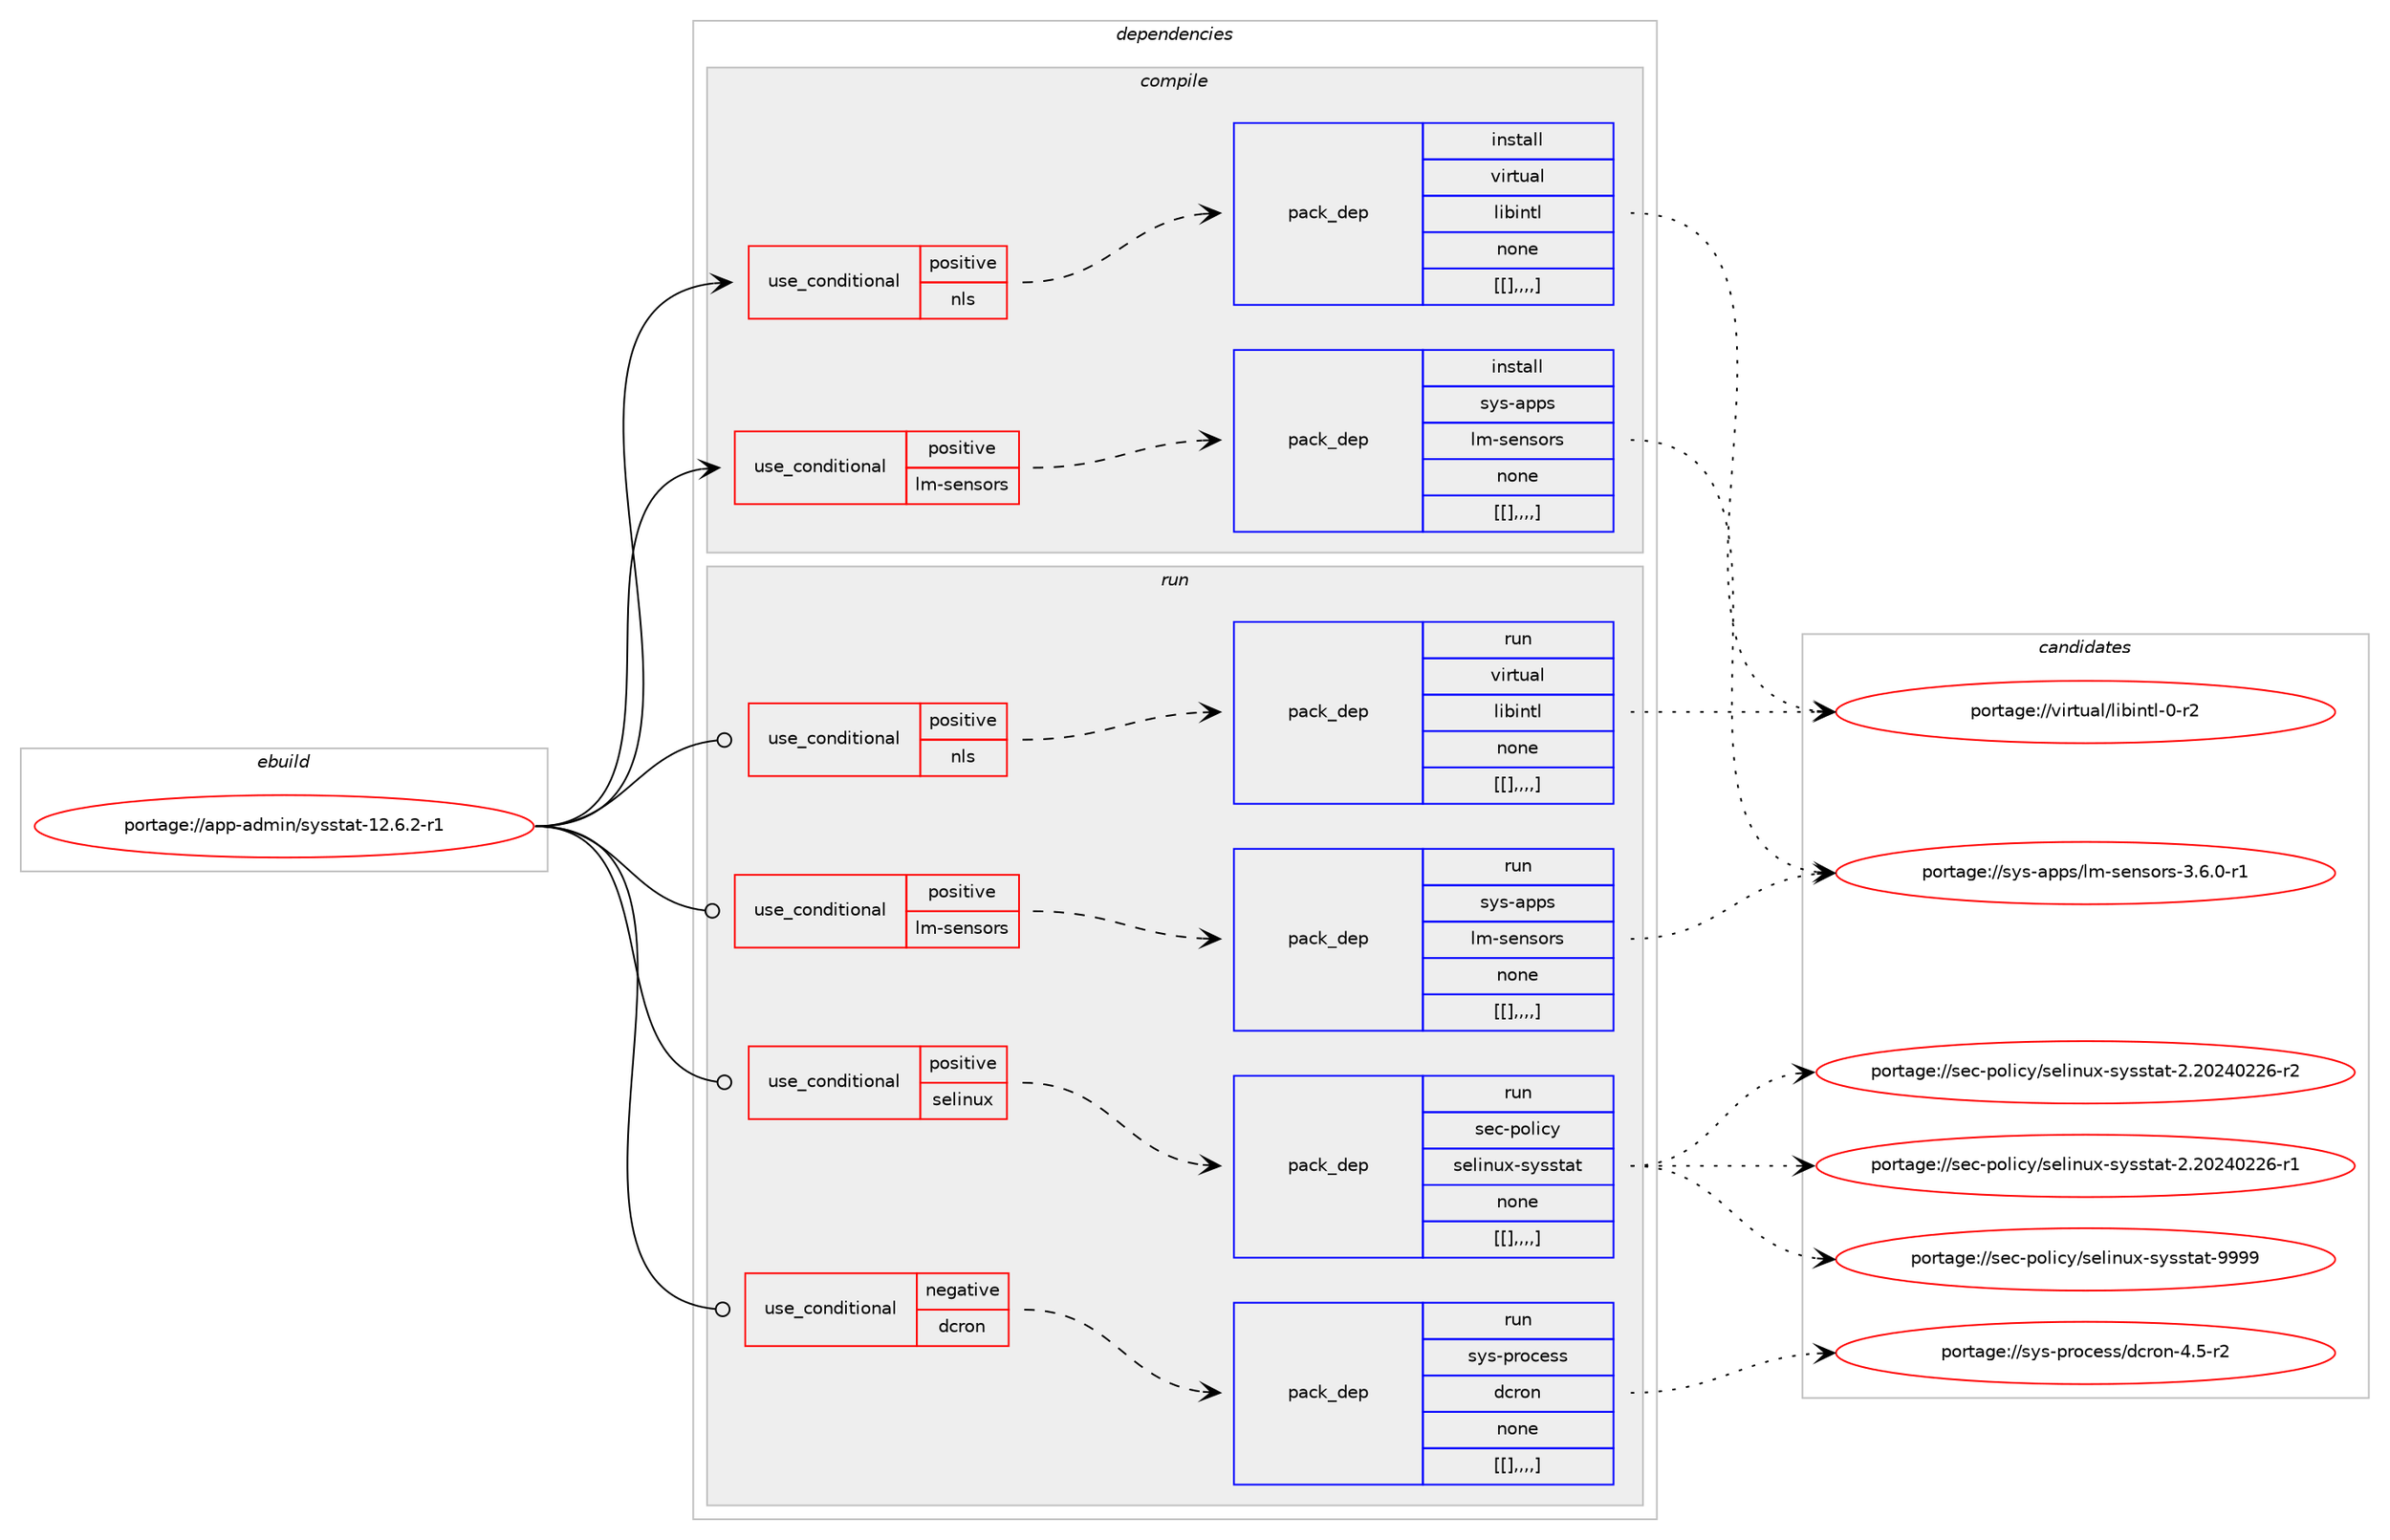 digraph prolog {

# *************
# Graph options
# *************

newrank=true;
concentrate=true;
compound=true;
graph [rankdir=LR,fontname=Helvetica,fontsize=10,ranksep=1.5];#, ranksep=2.5, nodesep=0.2];
edge  [arrowhead=vee];
node  [fontname=Helvetica,fontsize=10];

# **********
# The ebuild
# **********

subgraph cluster_leftcol {
color=gray;
label=<<i>ebuild</i>>;
id [label="portage://app-admin/sysstat-12.6.2-r1", color=red, width=4, href="../app-admin/sysstat-12.6.2-r1.svg"];
}

# ****************
# The dependencies
# ****************

subgraph cluster_midcol {
color=gray;
label=<<i>dependencies</i>>;
subgraph cluster_compile {
fillcolor="#eeeeee";
style=filled;
label=<<i>compile</i>>;
subgraph cond1626 {
dependency5919 [label=<<TABLE BORDER="0" CELLBORDER="1" CELLSPACING="0" CELLPADDING="4"><TR><TD ROWSPAN="3" CELLPADDING="10">use_conditional</TD></TR><TR><TD>positive</TD></TR><TR><TD>lm-sensors</TD></TR></TABLE>>, shape=none, color=red];
subgraph pack4274 {
dependency5920 [label=<<TABLE BORDER="0" CELLBORDER="1" CELLSPACING="0" CELLPADDING="4" WIDTH="220"><TR><TD ROWSPAN="6" CELLPADDING="30">pack_dep</TD></TR><TR><TD WIDTH="110">install</TD></TR><TR><TD>sys-apps</TD></TR><TR><TD>lm-sensors</TD></TR><TR><TD>none</TD></TR><TR><TD>[[],,,,]</TD></TR></TABLE>>, shape=none, color=blue];
}
dependency5919:e -> dependency5920:w [weight=20,style="dashed",arrowhead="vee"];
}
id:e -> dependency5919:w [weight=20,style="solid",arrowhead="vee"];
subgraph cond1627 {
dependency5921 [label=<<TABLE BORDER="0" CELLBORDER="1" CELLSPACING="0" CELLPADDING="4"><TR><TD ROWSPAN="3" CELLPADDING="10">use_conditional</TD></TR><TR><TD>positive</TD></TR><TR><TD>nls</TD></TR></TABLE>>, shape=none, color=red];
subgraph pack4275 {
dependency5922 [label=<<TABLE BORDER="0" CELLBORDER="1" CELLSPACING="0" CELLPADDING="4" WIDTH="220"><TR><TD ROWSPAN="6" CELLPADDING="30">pack_dep</TD></TR><TR><TD WIDTH="110">install</TD></TR><TR><TD>virtual</TD></TR><TR><TD>libintl</TD></TR><TR><TD>none</TD></TR><TR><TD>[[],,,,]</TD></TR></TABLE>>, shape=none, color=blue];
}
dependency5921:e -> dependency5922:w [weight=20,style="dashed",arrowhead="vee"];
}
id:e -> dependency5921:w [weight=20,style="solid",arrowhead="vee"];
}
subgraph cluster_compileandrun {
fillcolor="#eeeeee";
style=filled;
label=<<i>compile and run</i>>;
}
subgraph cluster_run {
fillcolor="#eeeeee";
style=filled;
label=<<i>run</i>>;
subgraph cond1628 {
dependency5923 [label=<<TABLE BORDER="0" CELLBORDER="1" CELLSPACING="0" CELLPADDING="4"><TR><TD ROWSPAN="3" CELLPADDING="10">use_conditional</TD></TR><TR><TD>negative</TD></TR><TR><TD>dcron</TD></TR></TABLE>>, shape=none, color=red];
subgraph pack4276 {
dependency5924 [label=<<TABLE BORDER="0" CELLBORDER="1" CELLSPACING="0" CELLPADDING="4" WIDTH="220"><TR><TD ROWSPAN="6" CELLPADDING="30">pack_dep</TD></TR><TR><TD WIDTH="110">run</TD></TR><TR><TD>sys-process</TD></TR><TR><TD>dcron</TD></TR><TR><TD>none</TD></TR><TR><TD>[[],,,,]</TD></TR></TABLE>>, shape=none, color=blue];
}
dependency5923:e -> dependency5924:w [weight=20,style="dashed",arrowhead="vee"];
}
id:e -> dependency5923:w [weight=20,style="solid",arrowhead="odot"];
subgraph cond1629 {
dependency5925 [label=<<TABLE BORDER="0" CELLBORDER="1" CELLSPACING="0" CELLPADDING="4"><TR><TD ROWSPAN="3" CELLPADDING="10">use_conditional</TD></TR><TR><TD>positive</TD></TR><TR><TD>lm-sensors</TD></TR></TABLE>>, shape=none, color=red];
subgraph pack4277 {
dependency5926 [label=<<TABLE BORDER="0" CELLBORDER="1" CELLSPACING="0" CELLPADDING="4" WIDTH="220"><TR><TD ROWSPAN="6" CELLPADDING="30">pack_dep</TD></TR><TR><TD WIDTH="110">run</TD></TR><TR><TD>sys-apps</TD></TR><TR><TD>lm-sensors</TD></TR><TR><TD>none</TD></TR><TR><TD>[[],,,,]</TD></TR></TABLE>>, shape=none, color=blue];
}
dependency5925:e -> dependency5926:w [weight=20,style="dashed",arrowhead="vee"];
}
id:e -> dependency5925:w [weight=20,style="solid",arrowhead="odot"];
subgraph cond1630 {
dependency5927 [label=<<TABLE BORDER="0" CELLBORDER="1" CELLSPACING="0" CELLPADDING="4"><TR><TD ROWSPAN="3" CELLPADDING="10">use_conditional</TD></TR><TR><TD>positive</TD></TR><TR><TD>nls</TD></TR></TABLE>>, shape=none, color=red];
subgraph pack4278 {
dependency5928 [label=<<TABLE BORDER="0" CELLBORDER="1" CELLSPACING="0" CELLPADDING="4" WIDTH="220"><TR><TD ROWSPAN="6" CELLPADDING="30">pack_dep</TD></TR><TR><TD WIDTH="110">run</TD></TR><TR><TD>virtual</TD></TR><TR><TD>libintl</TD></TR><TR><TD>none</TD></TR><TR><TD>[[],,,,]</TD></TR></TABLE>>, shape=none, color=blue];
}
dependency5927:e -> dependency5928:w [weight=20,style="dashed",arrowhead="vee"];
}
id:e -> dependency5927:w [weight=20,style="solid",arrowhead="odot"];
subgraph cond1631 {
dependency5929 [label=<<TABLE BORDER="0" CELLBORDER="1" CELLSPACING="0" CELLPADDING="4"><TR><TD ROWSPAN="3" CELLPADDING="10">use_conditional</TD></TR><TR><TD>positive</TD></TR><TR><TD>selinux</TD></TR></TABLE>>, shape=none, color=red];
subgraph pack4279 {
dependency5930 [label=<<TABLE BORDER="0" CELLBORDER="1" CELLSPACING="0" CELLPADDING="4" WIDTH="220"><TR><TD ROWSPAN="6" CELLPADDING="30">pack_dep</TD></TR><TR><TD WIDTH="110">run</TD></TR><TR><TD>sec-policy</TD></TR><TR><TD>selinux-sysstat</TD></TR><TR><TD>none</TD></TR><TR><TD>[[],,,,]</TD></TR></TABLE>>, shape=none, color=blue];
}
dependency5929:e -> dependency5930:w [weight=20,style="dashed",arrowhead="vee"];
}
id:e -> dependency5929:w [weight=20,style="solid",arrowhead="odot"];
}
}

# **************
# The candidates
# **************

subgraph cluster_choices {
rank=same;
color=gray;
label=<<i>candidates</i>>;

subgraph choice4274 {
color=black;
nodesep=1;
choice115121115459711211211547108109451151011101151111141154551465446484511449 [label="portage://sys-apps/lm-sensors-3.6.0-r1", color=red, width=4,href="../sys-apps/lm-sensors-3.6.0-r1.svg"];
dependency5920:e -> choice115121115459711211211547108109451151011101151111141154551465446484511449:w [style=dotted,weight="100"];
}
subgraph choice4275 {
color=black;
nodesep=1;
choice11810511411611797108471081059810511011610845484511450 [label="portage://virtual/libintl-0-r2", color=red, width=4,href="../virtual/libintl-0-r2.svg"];
dependency5922:e -> choice11810511411611797108471081059810511011610845484511450:w [style=dotted,weight="100"];
}
subgraph choice4276 {
color=black;
nodesep=1;
choice11512111545112114111991011151154710099114111110455246534511450 [label="portage://sys-process/dcron-4.5-r2", color=red, width=4,href="../sys-process/dcron-4.5-r2.svg"];
dependency5924:e -> choice11512111545112114111991011151154710099114111110455246534511450:w [style=dotted,weight="100"];
}
subgraph choice4277 {
color=black;
nodesep=1;
choice115121115459711211211547108109451151011101151111141154551465446484511449 [label="portage://sys-apps/lm-sensors-3.6.0-r1", color=red, width=4,href="../sys-apps/lm-sensors-3.6.0-r1.svg"];
dependency5926:e -> choice115121115459711211211547108109451151011101151111141154551465446484511449:w [style=dotted,weight="100"];
}
subgraph choice4278 {
color=black;
nodesep=1;
choice11810511411611797108471081059810511011610845484511450 [label="portage://virtual/libintl-0-r2", color=red, width=4,href="../virtual/libintl-0-r2.svg"];
dependency5928:e -> choice11810511411611797108471081059810511011610845484511450:w [style=dotted,weight="100"];
}
subgraph choice4279 {
color=black;
nodesep=1;
choice1151019945112111108105991214711510110810511011712045115121115115116971164557575757 [label="portage://sec-policy/selinux-sysstat-9999", color=red, width=4,href="../sec-policy/selinux-sysstat-9999.svg"];
choice11510199451121111081059912147115101108105110117120451151211151151169711645504650485052485050544511450 [label="portage://sec-policy/selinux-sysstat-2.20240226-r2", color=red, width=4,href="../sec-policy/selinux-sysstat-2.20240226-r2.svg"];
choice11510199451121111081059912147115101108105110117120451151211151151169711645504650485052485050544511449 [label="portage://sec-policy/selinux-sysstat-2.20240226-r1", color=red, width=4,href="../sec-policy/selinux-sysstat-2.20240226-r1.svg"];
dependency5930:e -> choice1151019945112111108105991214711510110810511011712045115121115115116971164557575757:w [style=dotted,weight="100"];
dependency5930:e -> choice11510199451121111081059912147115101108105110117120451151211151151169711645504650485052485050544511450:w [style=dotted,weight="100"];
dependency5930:e -> choice11510199451121111081059912147115101108105110117120451151211151151169711645504650485052485050544511449:w [style=dotted,weight="100"];
}
}

}
